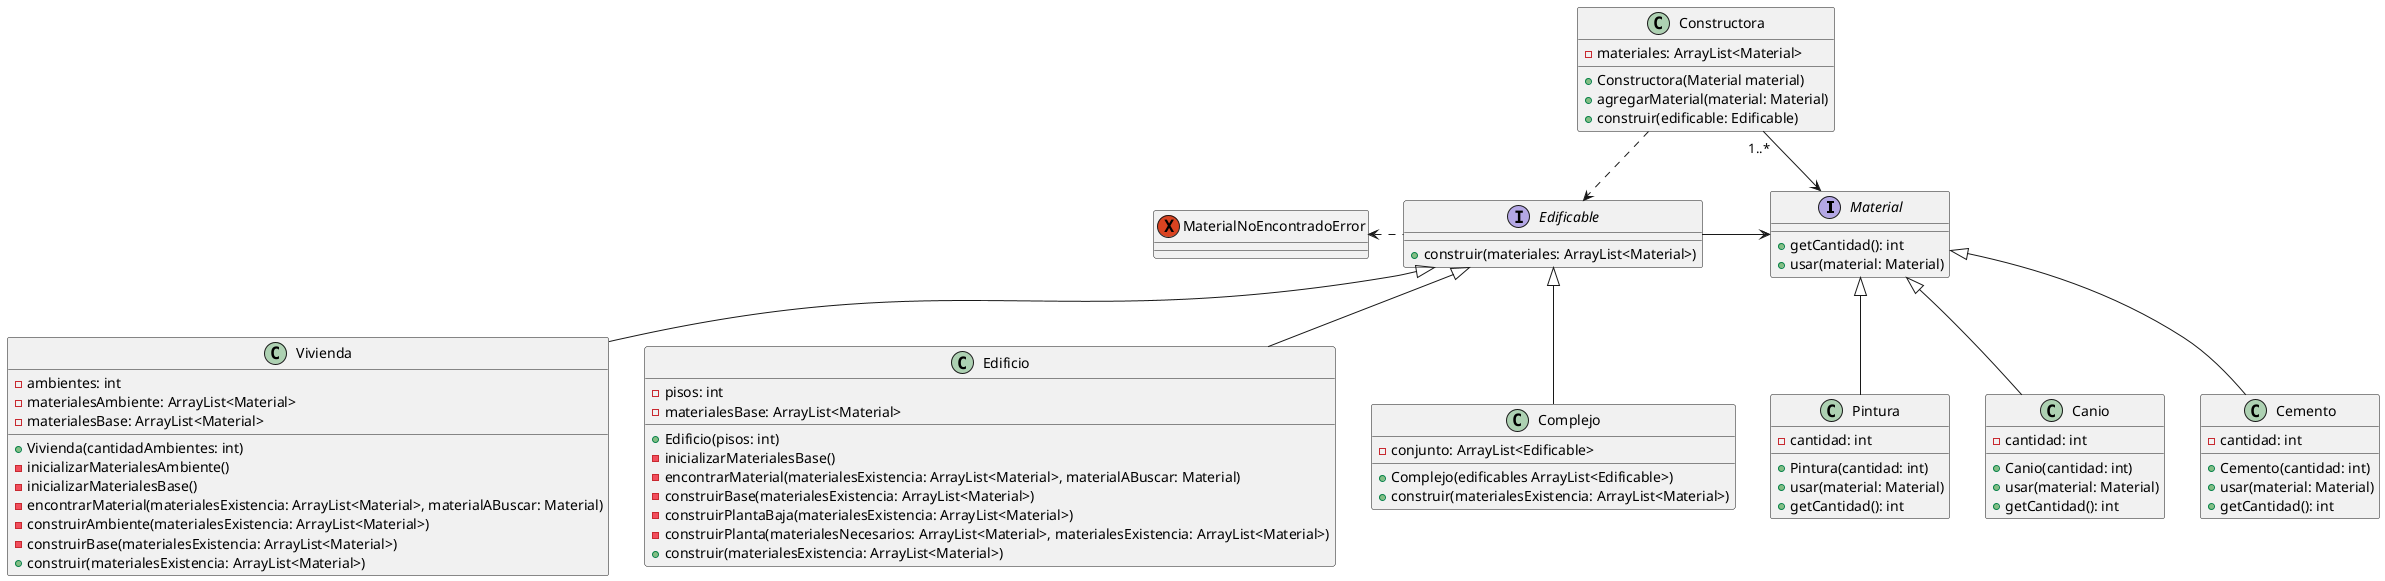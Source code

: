 @startuml

interface Material {
    + getCantidad(): int
    + usar(material: Material)
}

class Pintura{
    - cantidad: int
    + Pintura(cantidad: int)
    + usar(material: Material)
    + getCantidad(): int
}

class Canio{
    - cantidad: int
    + Canio(cantidad: int)
    + usar(material: Material)
    + getCantidad(): int
}

class Cemento{
    - cantidad: int
    + Cemento(cantidad: int)
    + usar(material: Material)
    + getCantidad(): int
}

interface Edificable {
    + construir(materiales: ArrayList<Material>)
}

class Vivienda {
    - ambientes: int
    - materialesAmbiente: ArrayList<Material>
    - materialesBase: ArrayList<Material>
    + Vivienda(cantidadAmbientes: int)
    - inicializarMaterialesAmbiente()
    - inicializarMaterialesBase()
    - encontrarMaterial(materialesExistencia: ArrayList<Material>, materialABuscar: Material)
    - construirAmbiente(materialesExistencia: ArrayList<Material>)
    - construirBase(materialesExistencia: ArrayList<Material>)
    + construir(materialesExistencia: ArrayList<Material>)
}

class Edificio{
    - pisos: int
    - materialesBase: ArrayList<Material>
    + Edificio(pisos: int)
    - inicializarMaterialesBase()
    - encontrarMaterial(materialesExistencia: ArrayList<Material>, materialABuscar: Material)
    - construirBase(materialesExistencia: ArrayList<Material>)
    - construirPlantaBaja(materialesExistencia: ArrayList<Material>)
    - construirPlanta(materialesNecesarios: ArrayList<Material>, materialesExistencia: ArrayList<Material>)
    + construir(materialesExistencia: ArrayList<Material>)
}

class Complejo {
    - conjunto: ArrayList<Edificable>
    + Complejo(edificables ArrayList<Edificable>)
    + construir(materialesExistencia: ArrayList<Material>)
}

class Constructora{
    - materiales: ArrayList<Material>
    + Constructora(Material material)
    + agregarMaterial(material: Material)
    + construir(edificable: Edificable)
}

exception MaterialNoEncontradoError


Material <|-- Cemento
Material <|-- Canio
Material <|-- Pintura

Edificable <|-- Vivienda
Edificable <|-- Complejo
Edificable <|-- Edificio

Edificable -> Material
MaterialNoEncontradoError <. Edificable

Constructora "1..*" --> Material
Constructora ..> Edificable

@enduml